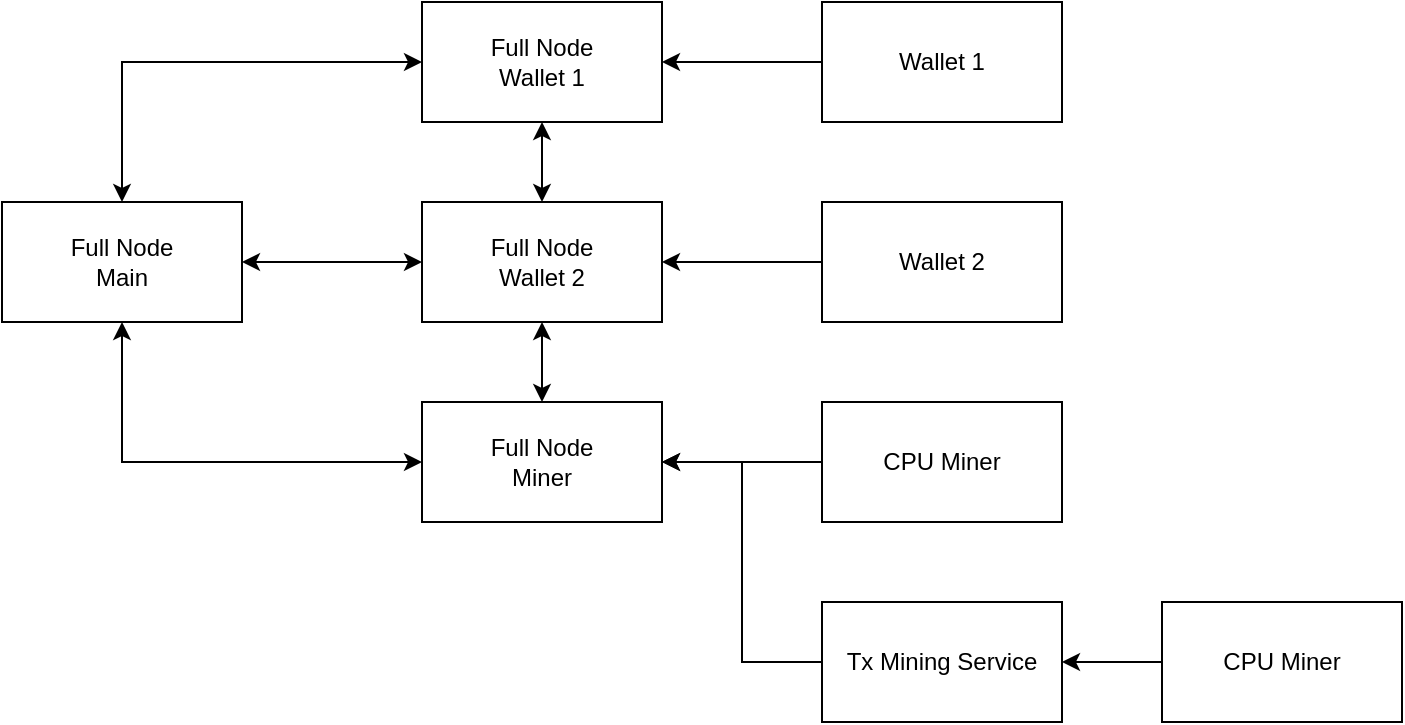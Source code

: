 <mxfile version="14.9.4" type="device"><diagram id="D-cRJEiSjpqTg3IAq6my" name="Page-1"><mxGraphModel dx="1071" dy="801" grid="1" gridSize="10" guides="1" tooltips="1" connect="1" arrows="1" fold="1" page="1" pageScale="1" pageWidth="850" pageHeight="1100" math="0" shadow="0"><root><mxCell id="0"/><mxCell id="1" parent="0"/><mxCell id="2KP0c55gx7lBGWxXmche-1" value="Full Node&lt;br&gt;Main" style="rounded=0;whiteSpace=wrap;html=1;" vertex="1" parent="1"><mxGeometry x="60" y="140" width="120" height="60" as="geometry"/></mxCell><mxCell id="2KP0c55gx7lBGWxXmche-15" style="edgeStyle=orthogonalEdgeStyle;rounded=0;orthogonalLoop=1;jettySize=auto;html=1;entryX=0.5;entryY=0;entryDx=0;entryDy=0;startArrow=classic;startFill=1;" edge="1" parent="1" source="2KP0c55gx7lBGWxXmche-2" target="2KP0c55gx7lBGWxXmche-1"><mxGeometry relative="1" as="geometry"/></mxCell><mxCell id="2KP0c55gx7lBGWxXmche-2" value="Full Node&lt;br&gt;Wallet 1" style="rounded=0;whiteSpace=wrap;html=1;" vertex="1" parent="1"><mxGeometry x="270" y="40" width="120" height="60" as="geometry"/></mxCell><mxCell id="2KP0c55gx7lBGWxXmche-16" value="" style="edgeStyle=orthogonalEdgeStyle;rounded=0;orthogonalLoop=1;jettySize=auto;html=1;startArrow=classic;startFill=1;" edge="1" parent="1" source="2KP0c55gx7lBGWxXmche-3" target="2KP0c55gx7lBGWxXmche-2"><mxGeometry relative="1" as="geometry"/></mxCell><mxCell id="2KP0c55gx7lBGWxXmche-17" value="" style="edgeStyle=orthogonalEdgeStyle;rounded=0;orthogonalLoop=1;jettySize=auto;html=1;startArrow=classic;startFill=1;" edge="1" parent="1" source="2KP0c55gx7lBGWxXmche-3" target="2KP0c55gx7lBGWxXmche-1"><mxGeometry relative="1" as="geometry"/></mxCell><mxCell id="2KP0c55gx7lBGWxXmche-18" value="" style="edgeStyle=orthogonalEdgeStyle;rounded=0;orthogonalLoop=1;jettySize=auto;html=1;startArrow=classic;startFill=1;" edge="1" parent="1" source="2KP0c55gx7lBGWxXmche-3" target="2KP0c55gx7lBGWxXmche-7"><mxGeometry relative="1" as="geometry"/></mxCell><mxCell id="2KP0c55gx7lBGWxXmche-3" value="Full Node&lt;br&gt;Wallet 2" style="rounded=0;whiteSpace=wrap;html=1;" vertex="1" parent="1"><mxGeometry x="270" y="140" width="120" height="60" as="geometry"/></mxCell><mxCell id="2KP0c55gx7lBGWxXmche-22" style="edgeStyle=orthogonalEdgeStyle;rounded=0;orthogonalLoop=1;jettySize=auto;html=1;entryX=1;entryY=0.5;entryDx=0;entryDy=0;startArrow=none;startFill=0;" edge="1" parent="1" source="2KP0c55gx7lBGWxXmche-4" target="2KP0c55gx7lBGWxXmche-7"><mxGeometry relative="1" as="geometry"/></mxCell><mxCell id="2KP0c55gx7lBGWxXmche-4" value="Tx Mining Service" style="rounded=0;whiteSpace=wrap;html=1;" vertex="1" parent="1"><mxGeometry x="470" y="340" width="120" height="60" as="geometry"/></mxCell><mxCell id="2KP0c55gx7lBGWxXmche-6" value="" style="edgeStyle=orthogonalEdgeStyle;rounded=0;orthogonalLoop=1;jettySize=auto;html=1;" edge="1" parent="1" source="2KP0c55gx7lBGWxXmche-5" target="2KP0c55gx7lBGWxXmche-4"><mxGeometry relative="1" as="geometry"/></mxCell><mxCell id="2KP0c55gx7lBGWxXmche-5" value="CPU Miner" style="rounded=0;whiteSpace=wrap;html=1;" vertex="1" parent="1"><mxGeometry x="640" y="340" width="120" height="60" as="geometry"/></mxCell><mxCell id="2KP0c55gx7lBGWxXmche-19" style="edgeStyle=orthogonalEdgeStyle;rounded=0;orthogonalLoop=1;jettySize=auto;html=1;entryX=0.5;entryY=1;entryDx=0;entryDy=0;startArrow=classic;startFill=1;" edge="1" parent="1" source="2KP0c55gx7lBGWxXmche-7" target="2KP0c55gx7lBGWxXmche-1"><mxGeometry relative="1" as="geometry"/></mxCell><mxCell id="2KP0c55gx7lBGWxXmche-7" value="Full Node&lt;br&gt;Miner" style="rounded=0;whiteSpace=wrap;html=1;" vertex="1" parent="1"><mxGeometry x="270" y="240" width="120" height="60" as="geometry"/></mxCell><mxCell id="2KP0c55gx7lBGWxXmche-9" value="" style="edgeStyle=orthogonalEdgeStyle;rounded=0;orthogonalLoop=1;jettySize=auto;html=1;" edge="1" parent="1" source="2KP0c55gx7lBGWxXmche-8" target="2KP0c55gx7lBGWxXmche-7"><mxGeometry relative="1" as="geometry"/></mxCell><mxCell id="2KP0c55gx7lBGWxXmche-8" value="CPU Miner" style="rounded=0;whiteSpace=wrap;html=1;" vertex="1" parent="1"><mxGeometry x="470" y="240" width="120" height="60" as="geometry"/></mxCell><mxCell id="2KP0c55gx7lBGWxXmche-13" value="" style="edgeStyle=orthogonalEdgeStyle;rounded=0;orthogonalLoop=1;jettySize=auto;html=1;" edge="1" parent="1" source="2KP0c55gx7lBGWxXmche-10" target="2KP0c55gx7lBGWxXmche-2"><mxGeometry relative="1" as="geometry"/></mxCell><mxCell id="2KP0c55gx7lBGWxXmche-10" value="Wallet 1" style="rounded=0;whiteSpace=wrap;html=1;" vertex="1" parent="1"><mxGeometry x="470" y="40" width="120" height="60" as="geometry"/></mxCell><mxCell id="2KP0c55gx7lBGWxXmche-12" value="" style="edgeStyle=orthogonalEdgeStyle;rounded=0;orthogonalLoop=1;jettySize=auto;html=1;" edge="1" parent="1" source="2KP0c55gx7lBGWxXmche-11" target="2KP0c55gx7lBGWxXmche-3"><mxGeometry relative="1" as="geometry"/></mxCell><mxCell id="2KP0c55gx7lBGWxXmche-11" value="Wallet 2" style="rounded=0;whiteSpace=wrap;html=1;" vertex="1" parent="1"><mxGeometry x="470" y="140" width="120" height="60" as="geometry"/></mxCell></root></mxGraphModel></diagram></mxfile>